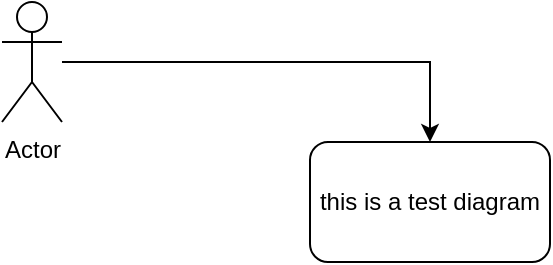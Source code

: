 <mxGraphModel dx="712" dy="567" grid="1" gridSize="10" guides="1" tooltips="1" connect="1" arrows="1" fold="1" page="1" pageScale="1" pageWidth="827" pageHeight="1169" background="#ffffff"><root><object label="" test_property="21" id="0"><mxCell/></object><mxCell id="1" parent="0"/><mxCell id="2" value="this is a test diagram" style="rounded=1;whiteSpace=wrap;html=1;" vertex="1" parent="1"><mxGeometry x="294" y="230" width="120" height="60" as="geometry"/></mxCell><mxCell id="11" style="edgeStyle=orthogonalEdgeStyle;rounded=0;html=1;entryX=0.5;entryY=0;jettySize=auto;orthogonalLoop=1;" edge="1" parent="1" source="10" target="2"><mxGeometry relative="1" as="geometry"/></mxCell><mxCell id="10" value="Actor" style="shape=umlActor;verticalLabelPosition=bottom;labelBackgroundColor=#ffffff;verticalAlign=top;html=1;" vertex="1" parent="1"><mxGeometry x="140" y="160" width="30" height="60" as="geometry"/></mxCell></root></mxGraphModel>